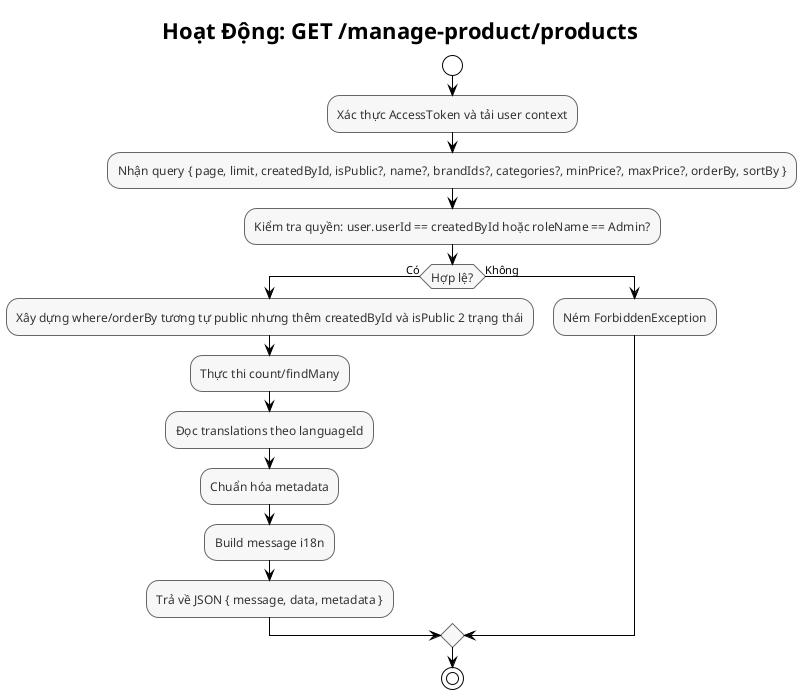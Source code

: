@startuml Manage Product List Activity
!theme plain
skinparam backgroundColor #FFFFFF
skinparam activityFontSize 12
skinparam activityFontColor #333333
skinparam activityBorderColor #666666
skinparam activityBackgroundColor #F7F7F7

title Hoạt Động: GET /manage-product/products

start
:Xác thực AccessToken và tải user context;
:Nhận query { page, limit, createdById, isPublic?, name?, brandIds?, categories?, minPrice?, maxPrice?, orderBy, sortBy };
:Kiểm tra quyền: user.userId == createdById hoặc roleName == Admin?;
if (Hợp lệ?) then (Có)
  :Xây dựng where/orderBy tương tự public nhưng thêm createdById và isPublic 2 trạng thái;
  :Thực thi count/findMany;
  :Đọc translations theo languageId;
  :Chuẩn hóa metadata;
  :Build message i18n;
  :Trả về JSON { message, data, metadata };
else (Không)
  :Ném ForbiddenException;
endif
stop

@enduml


